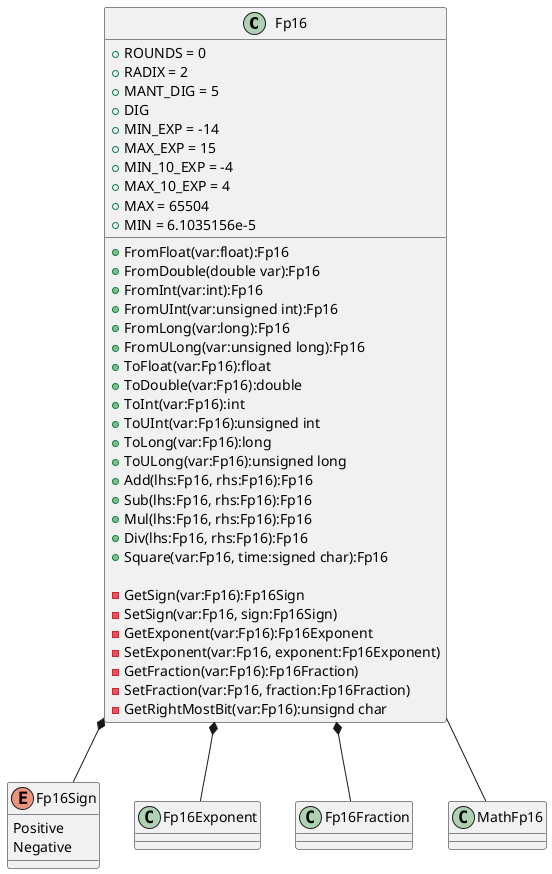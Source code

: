 @startuml
class Fp16 {
    +ROUNDS = 0
    +RADIX = 2
    +MANT_DIG = 5
    +DIG
    +MIN_EXP = -14
    +MAX_EXP = 15
    +MIN_10_EXP = -4
    +MAX_10_EXP = 4
    +MAX = 65504
    +MIN = 6.1035156e-5


    +FromFloat(var:float):Fp16
    +FromDouble(double var):Fp16
    +FromInt(var:int):Fp16
    +FromUInt(var:unsigned int):Fp16
    +FromLong(var:long):Fp16
    +FromULong(var:unsigned long):Fp16
    +ToFloat(var:Fp16):float
    +ToDouble(var:Fp16):double
    +ToInt(var:Fp16):int
    +ToUInt(var:Fp16):unsigned int
    +ToLong(var:Fp16):long
    +ToULong(var:Fp16):unsigned long
    +Add(lhs:Fp16, rhs:Fp16):Fp16
    +Sub(lhs:Fp16, rhs:Fp16):Fp16
    +Mul(lhs:Fp16, rhs:Fp16):Fp16
    +Div(lhs:Fp16, rhs:Fp16):Fp16
    +Square(var:Fp16, time:signed char):Fp16

    -GetSign(var:Fp16):Fp16Sign
    -SetSign(var:Fp16, sign:Fp16Sign)
    -GetExponent(var:Fp16):Fp16Exponent
    -SetExponent(var:Fp16, exponent:Fp16Exponent)
    -GetFraction(var:Fp16):Fp16Fraction)
    -SetFraction(var:Fp16, fraction:Fp16Fraction)
    -GetRightMostBit(var:Fp16):unsignd char
}

enum Fp16Sign {
    Positive
    Negative
}

class Fp16Exponent

class Fp16Fraction

class MathFp16 {
}

Fp16 *-- Fp16Sign
Fp16 *-- Fp16Exponent
Fp16 *-- Fp16Fraction
Fp16 -- MathFp16
@enduml

